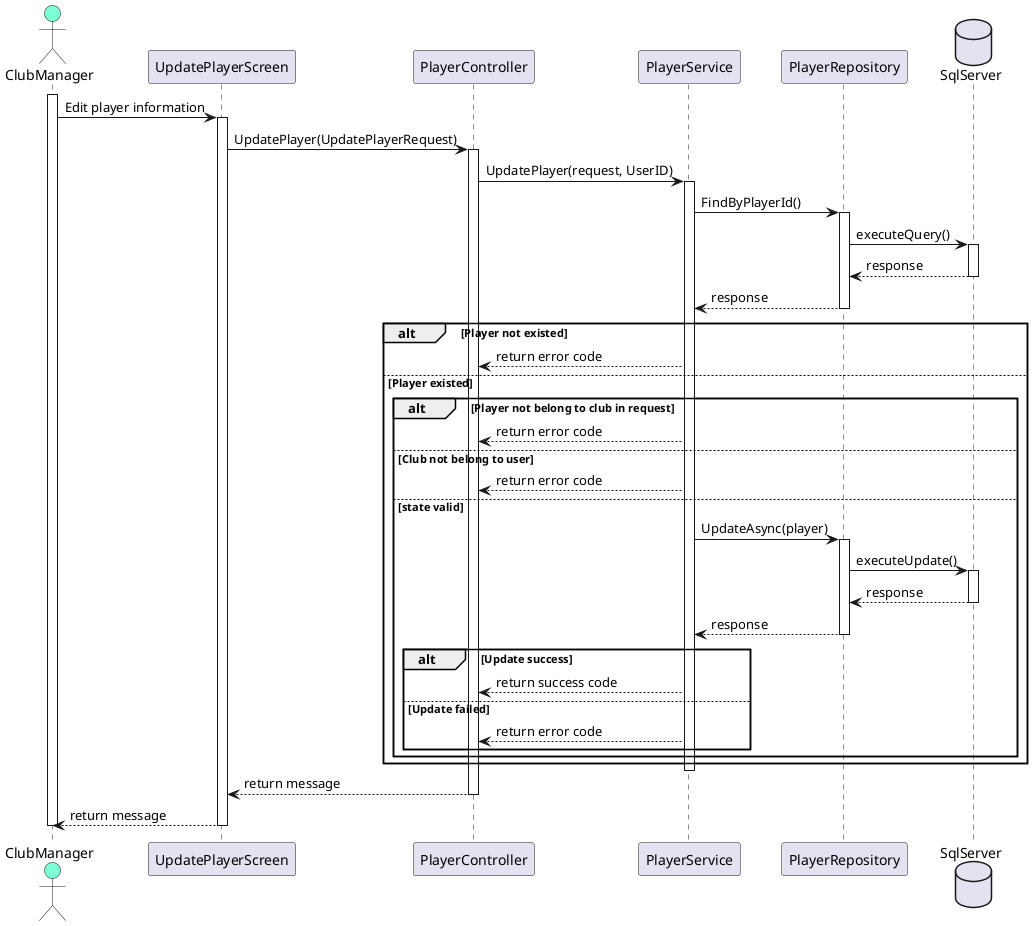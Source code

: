 @startuml Add Player
actor ClubManager #AquaMarine
participant UpdatePlayerScreen
participant PlayerController
participant PlayerService
participant PlayerRepository
database SqlServer

activate ClubManager
    ClubManager -> UpdatePlayerScreen: Edit player information
    activate UpdatePlayerScreen
        UpdatePlayerScreen -> PlayerController: UpdatePlayer(UpdatePlayerRequest)
        activate PlayerController
            PlayerController -> PlayerService :  UpdatePlayer(request, UserID)
            activate PlayerService
                PlayerService -> PlayerRepository: FindByPlayerId()
                activate PlayerRepository
                    PlayerRepository -> SqlServer: executeQuery()
                    activate SqlServer
                        SqlServer --> PlayerRepository: response
                    deactivate SqlServer
                    PlayerRepository --> PlayerService: response
                deactivate PlayerRepository
                alt Player not existed
                    PlayerService --> PlayerController: return error code
                else Player existed
                    alt Player not belong to club in request
                        PlayerService --> PlayerController: return error code
                    else Club not belong to user
                        PlayerService --> PlayerController: return error code
                    else state valid
                        PlayerService -> PlayerRepository: UpdateAsync(player)
                        activate PlayerRepository
                            PlayerRepository -> SqlServer: executeUpdate()
                            activate SqlServer
                                SqlServer --> PlayerRepository: response
                            deactivate SqlServer
                            PlayerRepository --> PlayerService: response
                        deactivate PlayerRepository
                        alt Update success 
                            PlayerService --> PlayerController: return success code
                        else Update failed
                            PlayerService --> PlayerController: return error code
                        end
                    end
                end
            deactivate PlayerService
            PlayerController --> UpdatePlayerScreen: return message
        deactivate PlayerController
        UpdatePlayerScreen --> ClubManager: return message
    deactivate UpdatePlayerScreen
deactivate ClubManager
@enduml